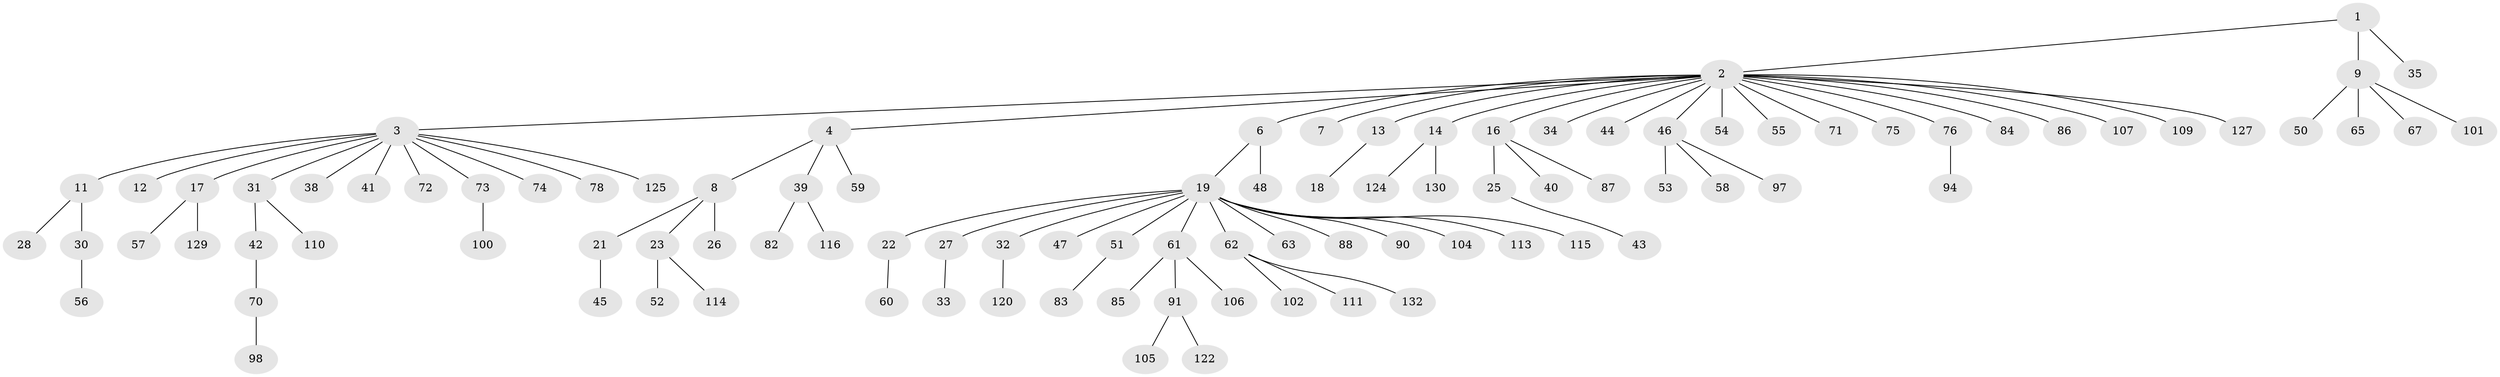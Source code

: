 // Generated by graph-tools (version 1.1) at 2025/23/03/03/25 07:23:49]
// undirected, 98 vertices, 97 edges
graph export_dot {
graph [start="1"]
  node [color=gray90,style=filled];
  1 [super="+119"];
  2 [super="+112"];
  3 [super="+37"];
  4 [super="+5"];
  6;
  7;
  8 [super="+10"];
  9 [super="+15"];
  11 [super="+77"];
  12 [super="+20"];
  13 [super="+79"];
  14;
  16 [super="+99"];
  17 [super="+24"];
  18;
  19 [super="+93"];
  21 [super="+36"];
  22 [super="+118"];
  23 [super="+80"];
  25;
  26 [super="+29"];
  27;
  28;
  30 [super="+69"];
  31 [super="+92"];
  32 [super="+103"];
  33;
  34;
  35;
  38;
  39 [super="+49"];
  40 [super="+95"];
  41;
  42 [super="+96"];
  43;
  44;
  45;
  46 [super="+133"];
  47;
  48;
  50;
  51 [super="+64"];
  52;
  53;
  54;
  55 [super="+128"];
  56;
  57;
  58 [super="+117"];
  59;
  60;
  61 [super="+66"];
  62 [super="+68"];
  63;
  65;
  67 [super="+81"];
  70 [super="+108"];
  71;
  72;
  73;
  74;
  75;
  76 [super="+89"];
  78;
  82;
  83;
  84;
  85 [super="+126"];
  86;
  87;
  88;
  90;
  91;
  94;
  97 [super="+123"];
  98;
  100;
  101 [super="+121"];
  102;
  104 [super="+131"];
  105;
  106;
  107;
  109;
  110;
  111;
  113;
  114;
  115;
  116;
  120;
  122;
  124;
  125;
  127;
  129;
  130;
  132;
  1 -- 2;
  1 -- 9;
  1 -- 35;
  2 -- 3;
  2 -- 4;
  2 -- 6;
  2 -- 7;
  2 -- 13;
  2 -- 14;
  2 -- 16;
  2 -- 34;
  2 -- 44;
  2 -- 46;
  2 -- 54;
  2 -- 55;
  2 -- 71;
  2 -- 75;
  2 -- 76;
  2 -- 84;
  2 -- 86;
  2 -- 107;
  2 -- 109;
  2 -- 127;
  3 -- 11;
  3 -- 12;
  3 -- 17;
  3 -- 31;
  3 -- 38;
  3 -- 41;
  3 -- 72;
  3 -- 73;
  3 -- 74;
  3 -- 78;
  3 -- 125;
  4 -- 8;
  4 -- 39;
  4 -- 59;
  6 -- 19;
  6 -- 48;
  8 -- 21;
  8 -- 23;
  8 -- 26;
  9 -- 65;
  9 -- 67;
  9 -- 50;
  9 -- 101;
  11 -- 28;
  11 -- 30;
  13 -- 18;
  14 -- 124;
  14 -- 130;
  16 -- 25;
  16 -- 40;
  16 -- 87;
  17 -- 57;
  17 -- 129;
  19 -- 22;
  19 -- 27;
  19 -- 32;
  19 -- 47;
  19 -- 51;
  19 -- 61;
  19 -- 62;
  19 -- 63;
  19 -- 88;
  19 -- 90;
  19 -- 104;
  19 -- 113;
  19 -- 115;
  21 -- 45;
  22 -- 60;
  23 -- 52;
  23 -- 114;
  25 -- 43;
  27 -- 33;
  30 -- 56;
  31 -- 42;
  31 -- 110;
  32 -- 120;
  39 -- 82;
  39 -- 116;
  42 -- 70;
  46 -- 53;
  46 -- 58;
  46 -- 97;
  51 -- 83;
  61 -- 91;
  61 -- 106;
  61 -- 85;
  62 -- 111;
  62 -- 132;
  62 -- 102;
  70 -- 98;
  73 -- 100;
  76 -- 94;
  91 -- 105;
  91 -- 122;
}
